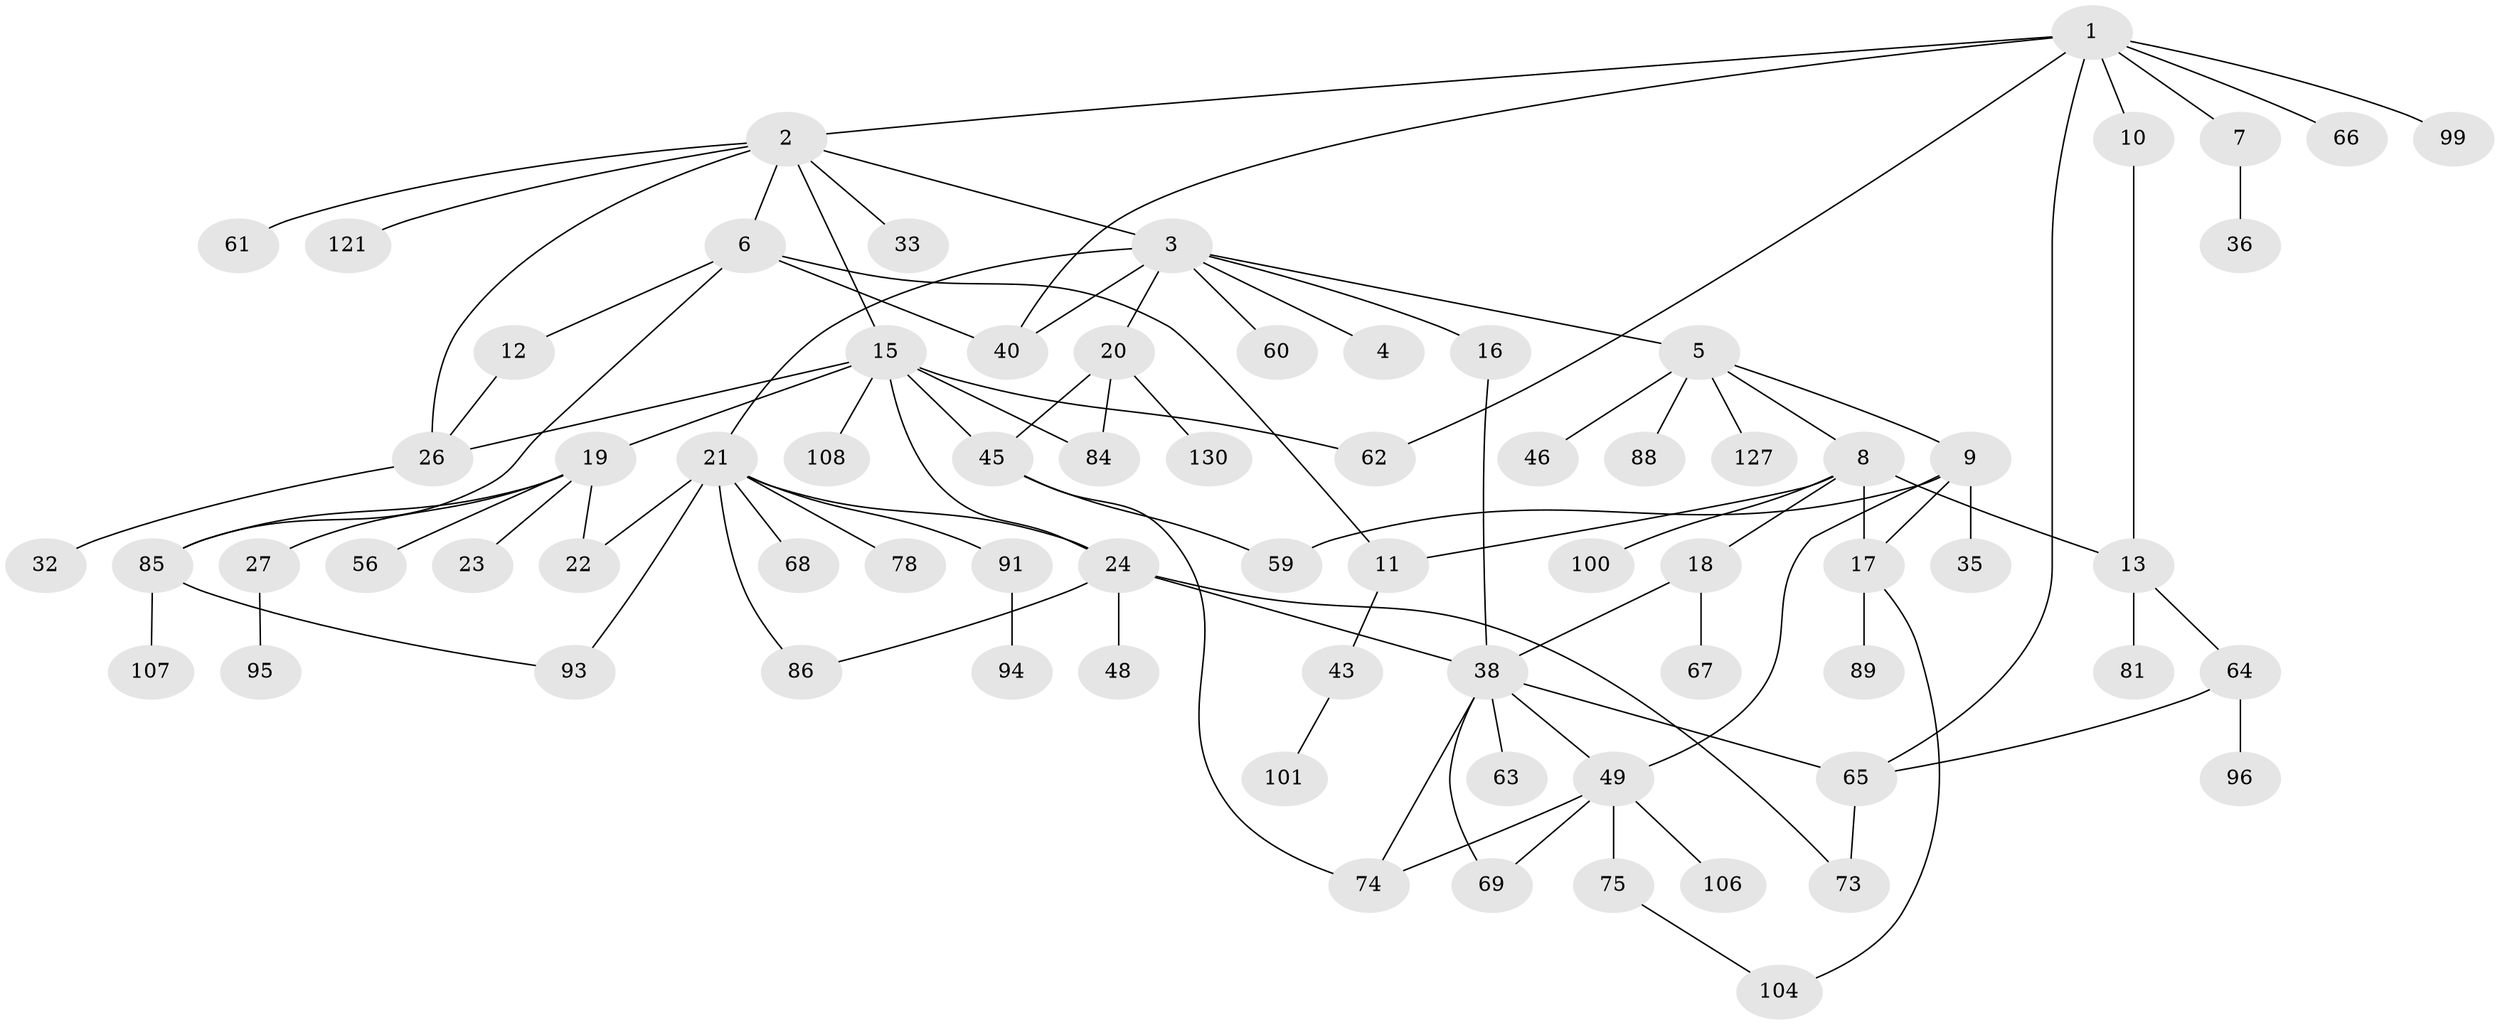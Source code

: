 // original degree distribution, {8: 0.02054794520547945, 1: 0.3835616438356164, 6: 0.0273972602739726, 3: 0.18493150684931506, 4: 0.0958904109589041, 5: 0.0273972602739726, 2: 0.2534246575342466, 9: 0.00684931506849315}
// Generated by graph-tools (version 1.1) at 2025/13/03/09/25 04:13:32]
// undirected, 73 vertices, 98 edges
graph export_dot {
graph [start="1"]
  node [color=gray90,style=filled];
  1;
  2;
  3;
  4;
  5;
  6 [super="+51+53+119"];
  7 [super="+90"];
  8 [super="+52+14"];
  9;
  10;
  11;
  12 [super="+70+25"];
  13 [super="+31"];
  15 [super="+28"];
  16;
  17 [super="+34"];
  18 [super="+30+55"];
  19 [super="+80"];
  20;
  21 [super="+54+57+83+44+87"];
  22 [super="+82"];
  23 [super="+122+47"];
  24 [super="+110+37"];
  26;
  27 [super="+138"];
  32 [super="+79"];
  33;
  35;
  36;
  38 [super="+41+42"];
  40 [super="+114+103"];
  43;
  45 [super="+58+105"];
  46;
  48;
  49 [super="+76"];
  56 [super="+92"];
  59;
  60 [super="+142"];
  61;
  62;
  63;
  64 [super="+112"];
  65 [super="+109"];
  66 [super="+98"];
  67 [super="+146"];
  68 [super="+124"];
  69 [super="+71"];
  73 [super="+139"];
  74;
  75 [super="+128"];
  78;
  81 [super="+113+135"];
  84;
  85 [super="+118"];
  86 [super="+111"];
  88;
  89;
  91 [super="+97"];
  93;
  94;
  95;
  96;
  99;
  100;
  101;
  104;
  106;
  107;
  108 [super="+129"];
  121;
  127;
  130;
  1 -- 2;
  1 -- 7;
  1 -- 10;
  1 -- 40;
  1 -- 65;
  1 -- 66;
  1 -- 99;
  1 -- 62;
  2 -- 3;
  2 -- 6;
  2 -- 15;
  2 -- 33;
  2 -- 61;
  2 -- 121;
  2 -- 26;
  3 -- 4;
  3 -- 5;
  3 -- 16;
  3 -- 20;
  3 -- 21;
  3 -- 60;
  3 -- 40;
  5 -- 8;
  5 -- 9;
  5 -- 46;
  5 -- 88;
  5 -- 127;
  6 -- 11;
  6 -- 12;
  6 -- 85;
  6 -- 40;
  7 -- 36;
  8 -- 18;
  8 -- 17;
  8 -- 100;
  8 -- 11;
  8 -- 13;
  9 -- 17;
  9 -- 35;
  9 -- 49;
  9 -- 59;
  10 -- 13;
  11 -- 43;
  12 -- 26;
  13 -- 64;
  13 -- 81;
  15 -- 19;
  15 -- 24;
  15 -- 26;
  15 -- 45;
  15 -- 108;
  15 -- 84;
  15 -- 62;
  16 -- 38;
  17 -- 104;
  17 -- 89;
  18 -- 38;
  18 -- 67;
  19 -- 23;
  19 -- 27;
  19 -- 56;
  19 -- 85;
  19 -- 22;
  20 -- 130;
  20 -- 84;
  20 -- 45;
  21 -- 22;
  21 -- 68 [weight=2];
  21 -- 91;
  21 -- 78;
  21 -- 93;
  21 -- 86;
  21 -- 24;
  24 -- 38;
  24 -- 86;
  24 -- 73;
  24 -- 48;
  26 -- 32;
  27 -- 95;
  38 -- 69;
  38 -- 74;
  38 -- 63;
  38 -- 49;
  38 -- 65;
  43 -- 101;
  45 -- 74;
  45 -- 59;
  49 -- 75;
  49 -- 74;
  49 -- 69;
  49 -- 106;
  64 -- 96;
  64 -- 65;
  65 -- 73;
  75 -- 104;
  85 -- 93;
  85 -- 107;
  91 -- 94;
}
